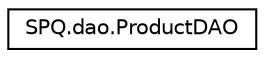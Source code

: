 digraph "Graphical Class Hierarchy"
{
  edge [fontname="Helvetica",fontsize="10",labelfontname="Helvetica",labelfontsize="10"];
  node [fontname="Helvetica",fontsize="10",shape=record];
  rankdir="LR";
  Node0 [label="SPQ.dao.ProductDAO",height=0.2,width=0.4,color="black", fillcolor="white", style="filled",URL="$class_s_p_q_1_1dao_1_1_product_d_a_o.html"];
}

